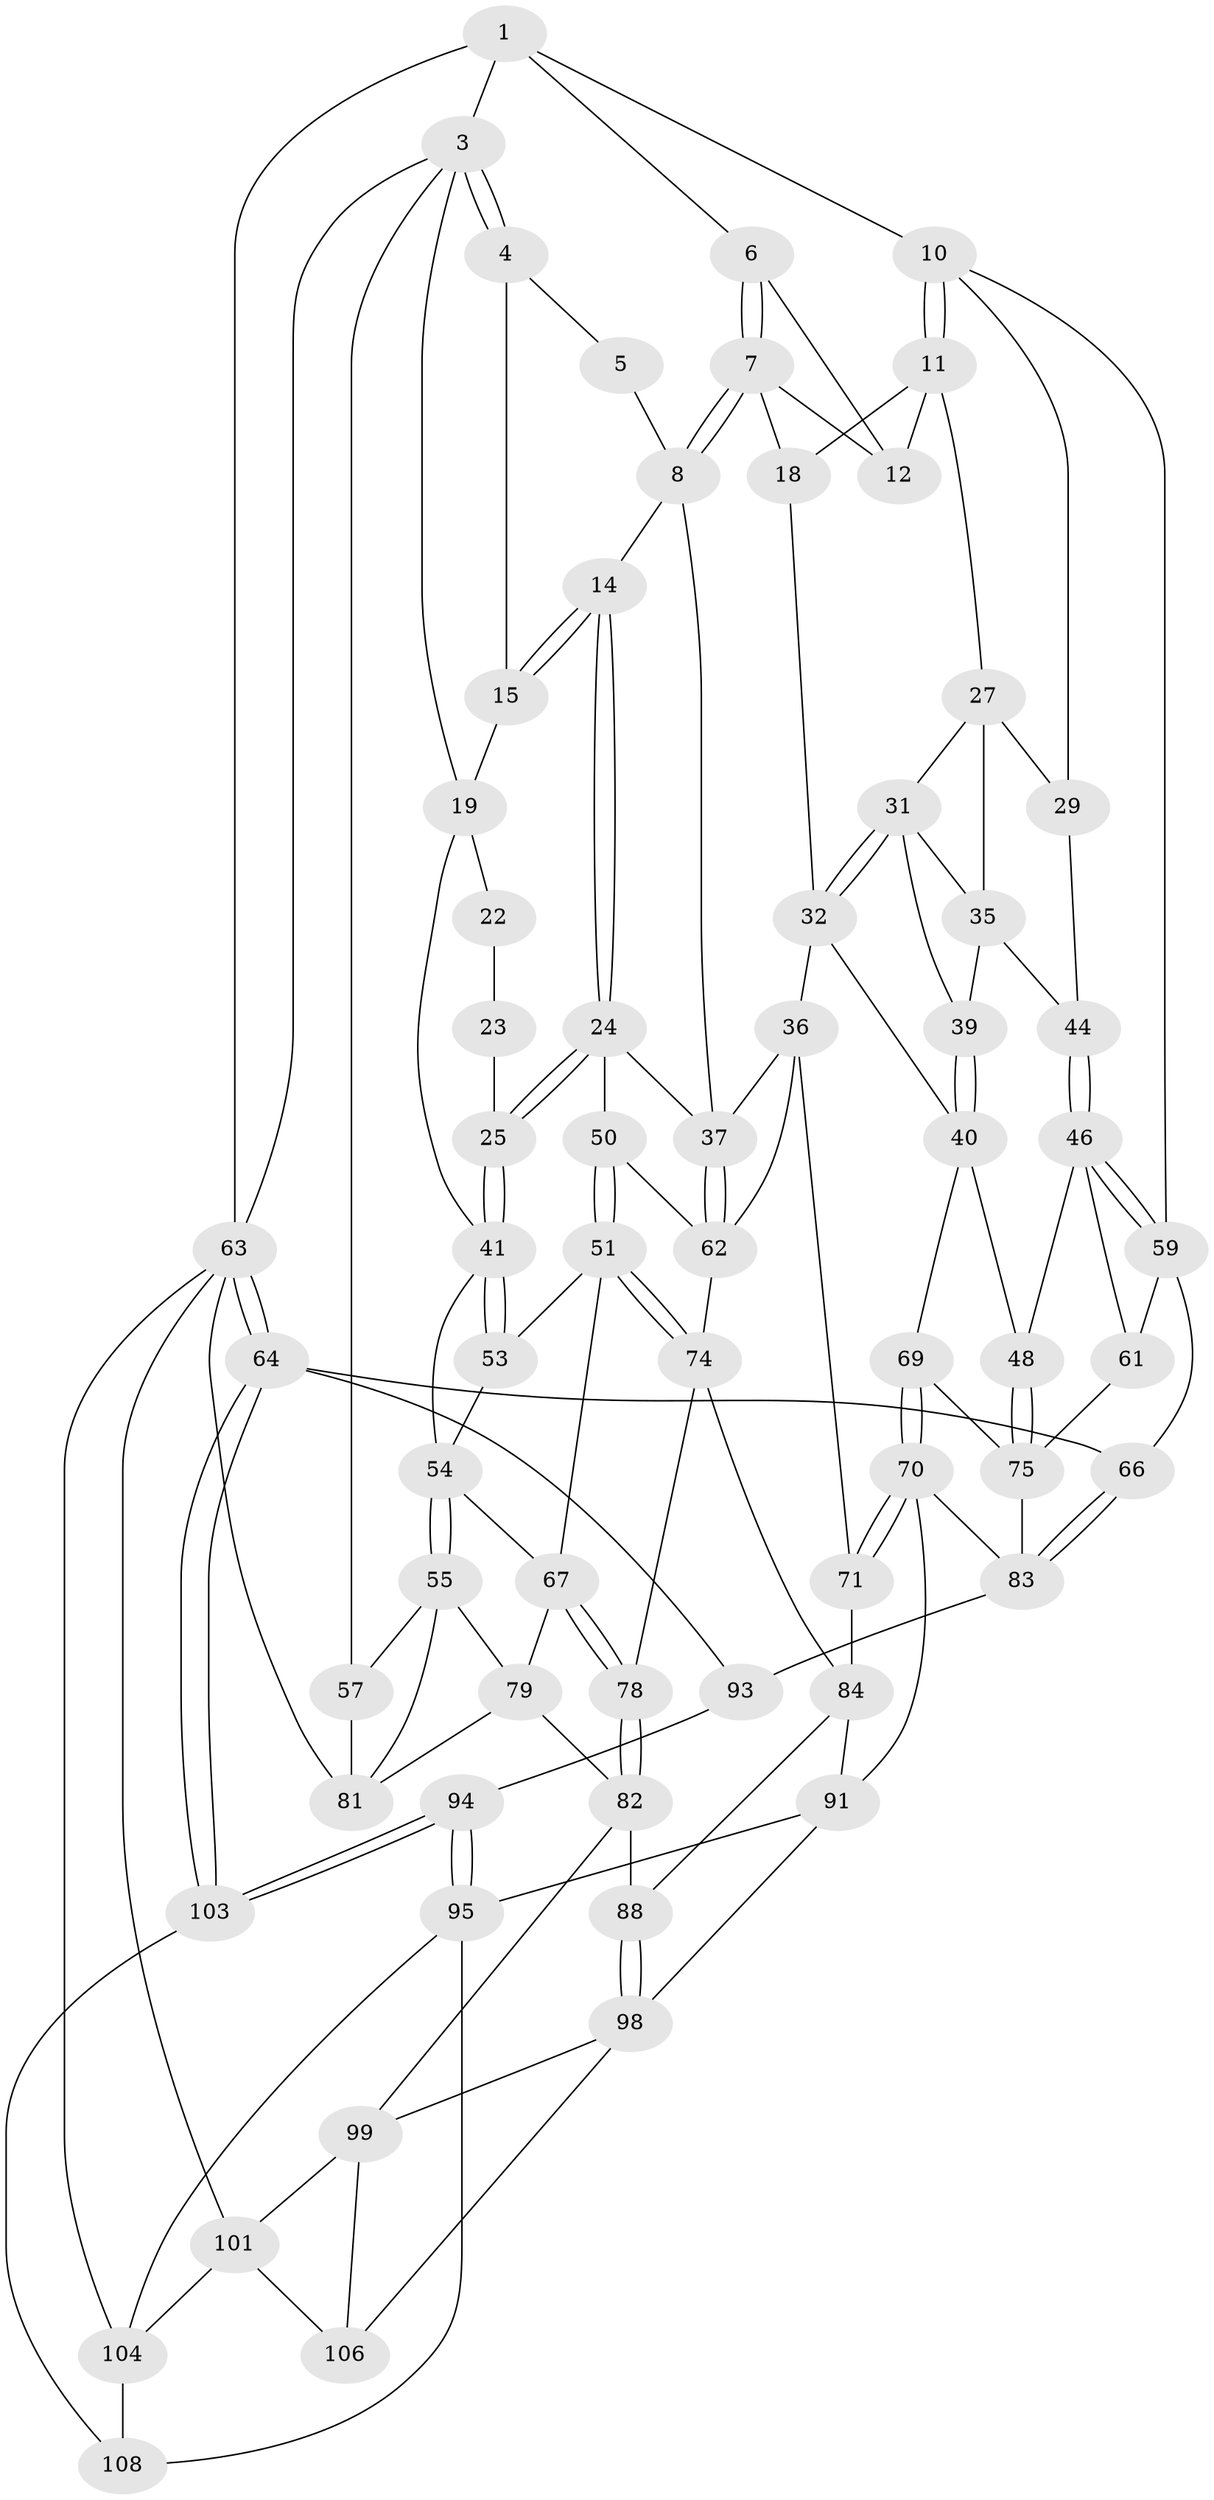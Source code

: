 // Generated by graph-tools (version 1.1) at 2025/24/03/03/25 07:24:34]
// undirected, 67 vertices, 148 edges
graph export_dot {
graph [start="1"]
  node [color=gray90,style=filled];
  1 [pos="+0.6330708898119038+0",super="+2"];
  3 [pos="+0+0",super="+21"];
  4 [pos="+0.0360488548263205+0"];
  5 [pos="+0.36143197017282347+0"];
  6 [pos="+0.6285178996030159+0"];
  7 [pos="+0.6071405078362515+0",super="+13"];
  8 [pos="+0.43666821807882644+0.1680995012558341",super="+9"];
  10 [pos="+1+0",super="+30"];
  11 [pos="+0.7511159976641464+0.0666683039270623",super="+17"];
  12 [pos="+0.7186687233545505+0.04215976158865331"];
  14 [pos="+0.3525198807449645+0.1546273799215698"];
  15 [pos="+0.24268759322841613+0.1144720904902387",super="+16"];
  18 [pos="+0.64648296210244+0.19825293222969448"];
  19 [pos="+0.0790090351791229+0.17850806696684737",super="+20"];
  22 [pos="+0.10869987177870205+0.18595851256515414"];
  23 [pos="+0.21184626592683048+0.15056000826047436",super="+26"];
  24 [pos="+0.2591395167574815+0.2720487749697998",super="+45"];
  25 [pos="+0.2009611390371669+0.29202162454040553"];
  27 [pos="+0.7800937760176687+0.14571709841970965",super="+28"];
  29 [pos="+1+0.08279059733195879"];
  31 [pos="+0.7999907097103287+0.21699558171374242",super="+34"];
  32 [pos="+0.6444438487930672+0.3112118596801872",super="+33"];
  35 [pos="+0.8892814330142297+0.20857563143192323",super="+43"];
  36 [pos="+0.5680286641103736+0.2888838030465737",super="+72"];
  37 [pos="+0.5402789183900223+0.28307647889515913",super="+38"];
  39 [pos="+0.8118447879801588+0.2871861198768482"];
  40 [pos="+0.6803536408457321+0.3316841389723015",super="+49"];
  41 [pos="+0.200872735541573+0.2921393599455693",super="+42"];
  44 [pos="+0.8741942408152844+0.32477456051243925"];
  46 [pos="+0.8817841337038603+0.336682918808534",super="+47"];
  48 [pos="+0.8028915685824025+0.4238720705733501"];
  50 [pos="+0.3115416008169475+0.40911244762623206"];
  51 [pos="+0.28873156354687046+0.42982714309061987",super="+52"];
  53 [pos="+0.2061951405984918+0.3450337075517074"];
  54 [pos="+0.052189802405605015+0.41411282901785795",super="+58"];
  55 [pos="+0.040080761103353346+0.42443515238992463",super="+56"];
  57 [pos="+0+0.4469062095807681"];
  59 [pos="+1+0.13542140351892537",super="+60"];
  61 [pos="+1+0.44437836363712296"];
  62 [pos="+0.4477650530590878+0.38744878651695747",super="+73"];
  63 [pos="+1+1",super="+86"];
  64 [pos="+1+0.810748929539334",super="+65"];
  66 [pos="+1+0.7076175404020494"];
  67 [pos="+0.24572757214117458+0.49858948855495283",super="+68"];
  69 [pos="+0.6705852213896303+0.6056051706045554"];
  70 [pos="+0.6590121174401095+0.6165144328574327",super="+90"];
  71 [pos="+0.5830379435187747+0.5525268832663025"];
  74 [pos="+0.4139102608937865+0.5103522098710646",super="+77"];
  75 [pos="+0.8191651481170373+0.45413037593128786",super="+76"];
  78 [pos="+0.24488460269870863+0.6014277201261328"];
  79 [pos="+0.07936209629385495+0.48090647278891235",super="+80"];
  81 [pos="+0.15728630646732766+0.6650376893841249",super="+85"];
  82 [pos="+0.20585241522310133+0.6626654104208544",super="+89"];
  83 [pos="+1+0.655322798240658",super="+92"];
  84 [pos="+0.44705135168549043+0.6141298671244567",super="+87"];
  88 [pos="+0.394104556010078+0.7386259811102444"];
  91 [pos="+0.5732270963094029+0.7151223704888012",super="+97"];
  93 [pos="+0.7229472056452374+0.7512035602505519"];
  94 [pos="+0.7238392833927707+0.801539202604591"];
  95 [pos="+0.7027161564315578+0.870968530889909",super="+96"];
  98 [pos="+0.47554459921109643+0.8139102384539623",super="+102"];
  99 [pos="+0.24988325470071338+0.7529512065101124",super="+100"];
  101 [pos="+0+1",super="+105"];
  103 [pos="+0.977969166307032+0.8494872026186312",super="+107"];
  104 [pos="+0.6176103059286961+1",super="+110"];
  106 [pos="+0.40774405307003236+0.9407299425992149"];
  108 [pos="+0.7457922546996623+0.884489714074813",super="+109"];
  1 -- 6;
  1 -- 10;
  1 -- 3;
  1 -- 63;
  3 -- 4;
  3 -- 4;
  3 -- 63;
  3 -- 57;
  3 -- 19;
  4 -- 5;
  4 -- 15;
  5 -- 8;
  6 -- 7;
  6 -- 7;
  6 -- 12;
  7 -- 8;
  7 -- 8;
  7 -- 18;
  7 -- 12;
  8 -- 14;
  8 -- 37;
  10 -- 11;
  10 -- 11;
  10 -- 59;
  10 -- 29;
  11 -- 12;
  11 -- 27;
  11 -- 18;
  14 -- 15;
  14 -- 15;
  14 -- 24;
  14 -- 24;
  15 -- 19;
  18 -- 32;
  19 -- 22;
  19 -- 41;
  22 -- 23 [weight=2];
  23 -- 25;
  24 -- 25;
  24 -- 25;
  24 -- 50;
  24 -- 37;
  25 -- 41;
  25 -- 41;
  27 -- 31;
  27 -- 35;
  27 -- 29;
  29 -- 44;
  31 -- 32;
  31 -- 32;
  31 -- 35;
  31 -- 39;
  32 -- 40;
  32 -- 36;
  35 -- 44;
  35 -- 39;
  36 -- 37;
  36 -- 71;
  36 -- 62;
  37 -- 62;
  37 -- 62;
  39 -- 40;
  39 -- 40;
  40 -- 48;
  40 -- 69;
  41 -- 53;
  41 -- 53;
  41 -- 54;
  44 -- 46;
  44 -- 46;
  46 -- 59;
  46 -- 59;
  46 -- 48;
  46 -- 61;
  48 -- 75;
  48 -- 75;
  50 -- 51;
  50 -- 51;
  50 -- 62;
  51 -- 74;
  51 -- 74;
  51 -- 67;
  51 -- 53;
  53 -- 54;
  54 -- 55;
  54 -- 55;
  54 -- 67;
  55 -- 79;
  55 -- 81;
  55 -- 57;
  57 -- 81;
  59 -- 66;
  59 -- 61;
  61 -- 75;
  62 -- 74;
  63 -- 64;
  63 -- 64;
  63 -- 101;
  63 -- 81;
  63 -- 104;
  64 -- 103;
  64 -- 103;
  64 -- 66;
  64 -- 93;
  66 -- 83;
  66 -- 83;
  67 -- 78;
  67 -- 78;
  67 -- 79;
  69 -- 70;
  69 -- 70;
  69 -- 75;
  70 -- 71;
  70 -- 71;
  70 -- 91;
  70 -- 83;
  71 -- 84;
  74 -- 84;
  74 -- 78;
  75 -- 83;
  78 -- 82;
  78 -- 82;
  79 -- 81;
  79 -- 82;
  82 -- 88;
  82 -- 99;
  83 -- 93;
  84 -- 88;
  84 -- 91;
  88 -- 98;
  88 -- 98;
  91 -- 98;
  91 -- 95;
  93 -- 94;
  94 -- 95;
  94 -- 95;
  94 -- 103;
  94 -- 103;
  95 -- 108;
  95 -- 104;
  98 -- 99;
  98 -- 106;
  99 -- 106;
  99 -- 101;
  101 -- 104;
  101 -- 106;
  103 -- 108;
  104 -- 108;
}
